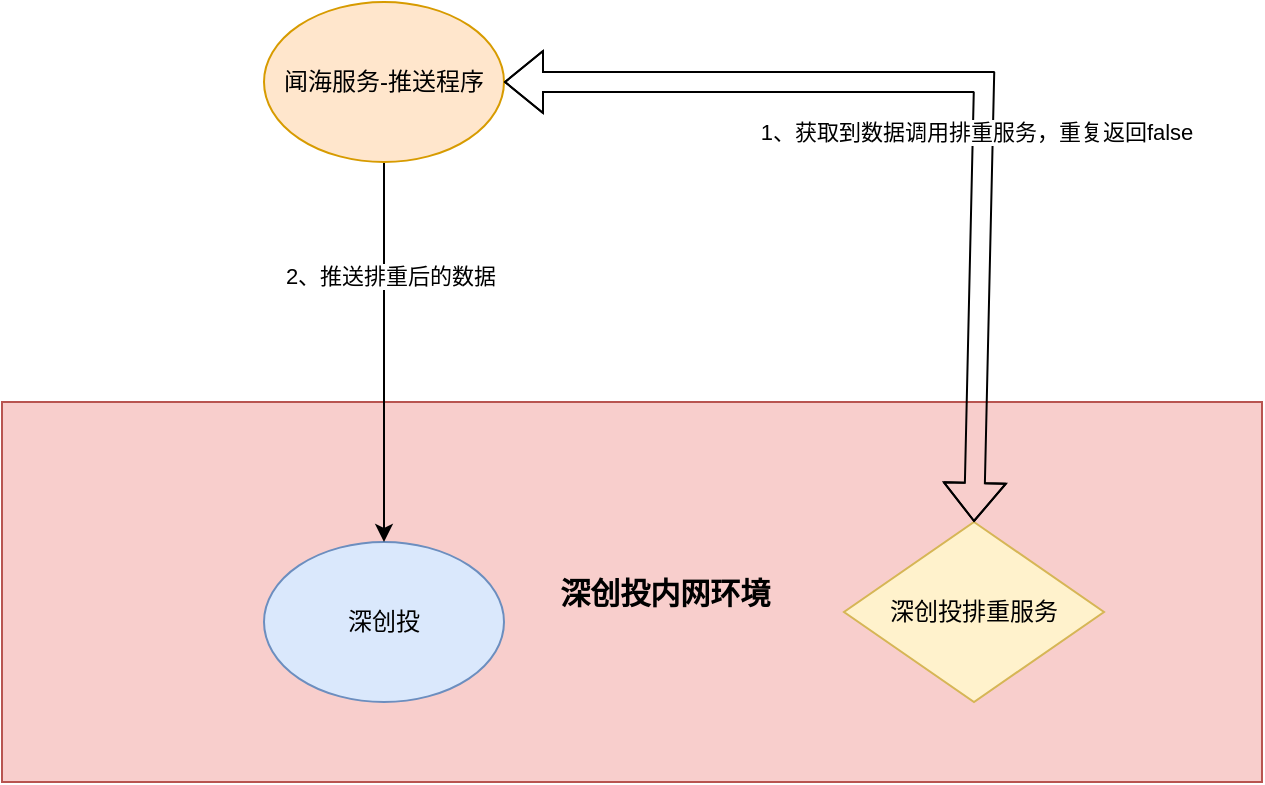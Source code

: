 <mxfile version="21.1.9" type="github">
  <diagram name="第 1 页" id="_oR6SEdkEH74sN8JZa4k">
    <mxGraphModel dx="1434" dy="764" grid="1" gridSize="10" guides="1" tooltips="1" connect="1" arrows="1" fold="1" page="1" pageScale="1" pageWidth="827" pageHeight="1169" math="0" shadow="0">
      <root>
        <mxCell id="0" />
        <mxCell id="1" parent="0" />
        <mxCell id="QlE07YrwZrOXN1HyVryi-8" value="&lt;font style=&quot;font-size: 15px;&quot;&gt;&lt;b&gt;&amp;nbsp; &amp;nbsp; &amp;nbsp; &amp;nbsp; 深创投内网环境&lt;/b&gt;&lt;/font&gt;" style="rounded=0;whiteSpace=wrap;html=1;fillColor=#f8cecc;strokeColor=#b85450;" vertex="1" parent="1">
          <mxGeometry x="99" y="280" width="630" height="190" as="geometry" />
        </mxCell>
        <mxCell id="QlE07YrwZrOXN1HyVryi-1" value="深创投" style="ellipse;whiteSpace=wrap;html=1;fillColor=#dae8fc;strokeColor=#6c8ebf;" vertex="1" parent="1">
          <mxGeometry x="230" y="350" width="120" height="80" as="geometry" />
        </mxCell>
        <mxCell id="QlE07YrwZrOXN1HyVryi-6" style="edgeStyle=orthogonalEdgeStyle;rounded=0;orthogonalLoop=1;jettySize=auto;html=1;" edge="1" parent="1" source="QlE07YrwZrOXN1HyVryi-2" target="QlE07YrwZrOXN1HyVryi-1">
          <mxGeometry relative="1" as="geometry" />
        </mxCell>
        <mxCell id="QlE07YrwZrOXN1HyVryi-7" value="2、推送排重后的数据" style="edgeLabel;html=1;align=center;verticalAlign=middle;resizable=0;points=[];" vertex="1" connectable="0" parent="QlE07YrwZrOXN1HyVryi-6">
          <mxGeometry x="-0.4" y="3" relative="1" as="geometry">
            <mxPoint as="offset" />
          </mxGeometry>
        </mxCell>
        <mxCell id="QlE07YrwZrOXN1HyVryi-2" value="闻海服务-推送程序" style="ellipse;whiteSpace=wrap;html=1;fillColor=#ffe6cc;strokeColor=#d79b00;" vertex="1" parent="1">
          <mxGeometry x="230" y="80" width="120" height="80" as="geometry" />
        </mxCell>
        <mxCell id="QlE07YrwZrOXN1HyVryi-3" value="深创投排重服务" style="rhombus;whiteSpace=wrap;html=1;fillColor=#fff2cc;strokeColor=#d6b656;" vertex="1" parent="1">
          <mxGeometry x="520" y="340" width="130" height="90" as="geometry" />
        </mxCell>
        <mxCell id="QlE07YrwZrOXN1HyVryi-9" value="" style="shape=flexArrow;endArrow=classic;startArrow=classic;html=1;rounded=0;entryX=0.5;entryY=0;entryDx=0;entryDy=0;" edge="1" parent="1" target="QlE07YrwZrOXN1HyVryi-3">
          <mxGeometry width="100" height="100" relative="1" as="geometry">
            <mxPoint x="350" y="120" as="sourcePoint" />
            <mxPoint x="450" y="20" as="targetPoint" />
            <Array as="points">
              <mxPoint x="480" y="120" />
              <mxPoint x="590" y="120" />
            </Array>
          </mxGeometry>
        </mxCell>
        <mxCell id="QlE07YrwZrOXN1HyVryi-10" value="1、获取到数据调用排重服务，重复返回false" style="edgeLabel;html=1;align=center;verticalAlign=middle;resizable=0;points=[];" vertex="1" connectable="0" parent="QlE07YrwZrOXN1HyVryi-9">
          <mxGeometry x="0.152" y="-4" relative="1" as="geometry">
            <mxPoint as="offset" />
          </mxGeometry>
        </mxCell>
      </root>
    </mxGraphModel>
  </diagram>
</mxfile>
